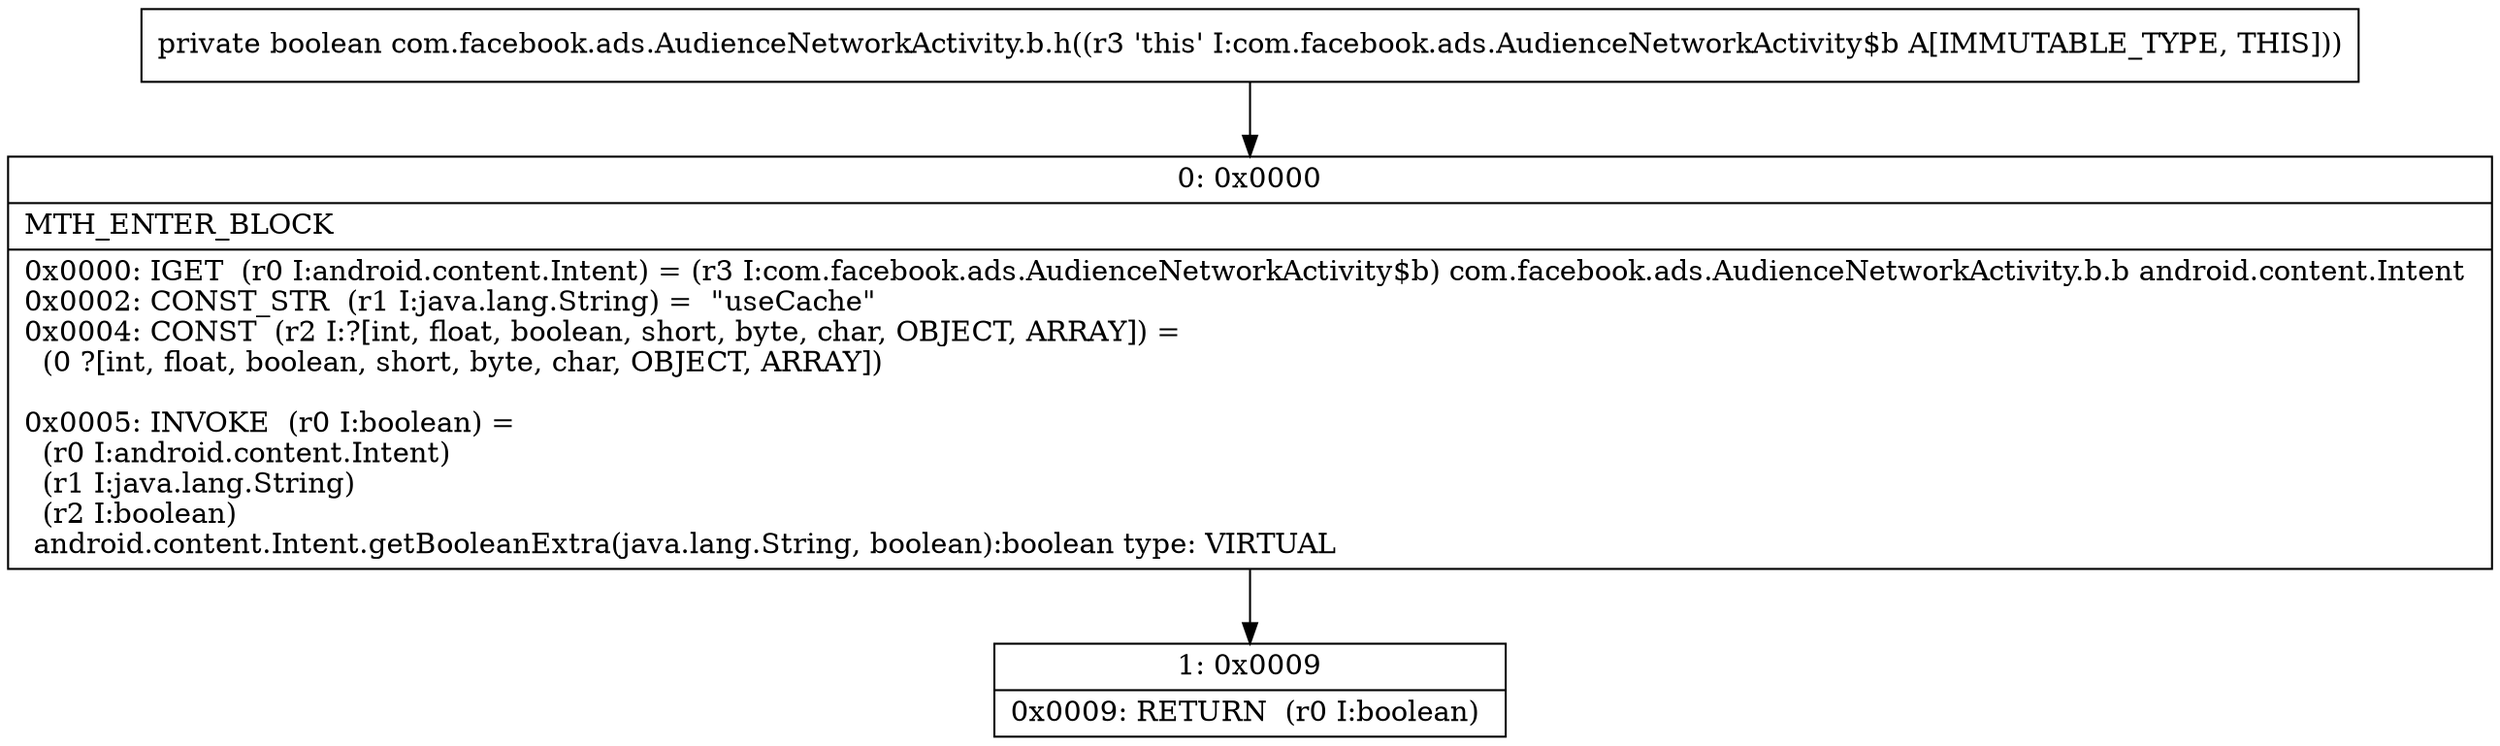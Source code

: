 digraph "CFG forcom.facebook.ads.AudienceNetworkActivity.b.h()Z" {
Node_0 [shape=record,label="{0\:\ 0x0000|MTH_ENTER_BLOCK\l|0x0000: IGET  (r0 I:android.content.Intent) = (r3 I:com.facebook.ads.AudienceNetworkActivity$b) com.facebook.ads.AudienceNetworkActivity.b.b android.content.Intent \l0x0002: CONST_STR  (r1 I:java.lang.String) =  \"useCache\" \l0x0004: CONST  (r2 I:?[int, float, boolean, short, byte, char, OBJECT, ARRAY]) = \l  (0 ?[int, float, boolean, short, byte, char, OBJECT, ARRAY])\l \l0x0005: INVOKE  (r0 I:boolean) = \l  (r0 I:android.content.Intent)\l  (r1 I:java.lang.String)\l  (r2 I:boolean)\l android.content.Intent.getBooleanExtra(java.lang.String, boolean):boolean type: VIRTUAL \l}"];
Node_1 [shape=record,label="{1\:\ 0x0009|0x0009: RETURN  (r0 I:boolean) \l}"];
MethodNode[shape=record,label="{private boolean com.facebook.ads.AudienceNetworkActivity.b.h((r3 'this' I:com.facebook.ads.AudienceNetworkActivity$b A[IMMUTABLE_TYPE, THIS])) }"];
MethodNode -> Node_0;
Node_0 -> Node_1;
}

